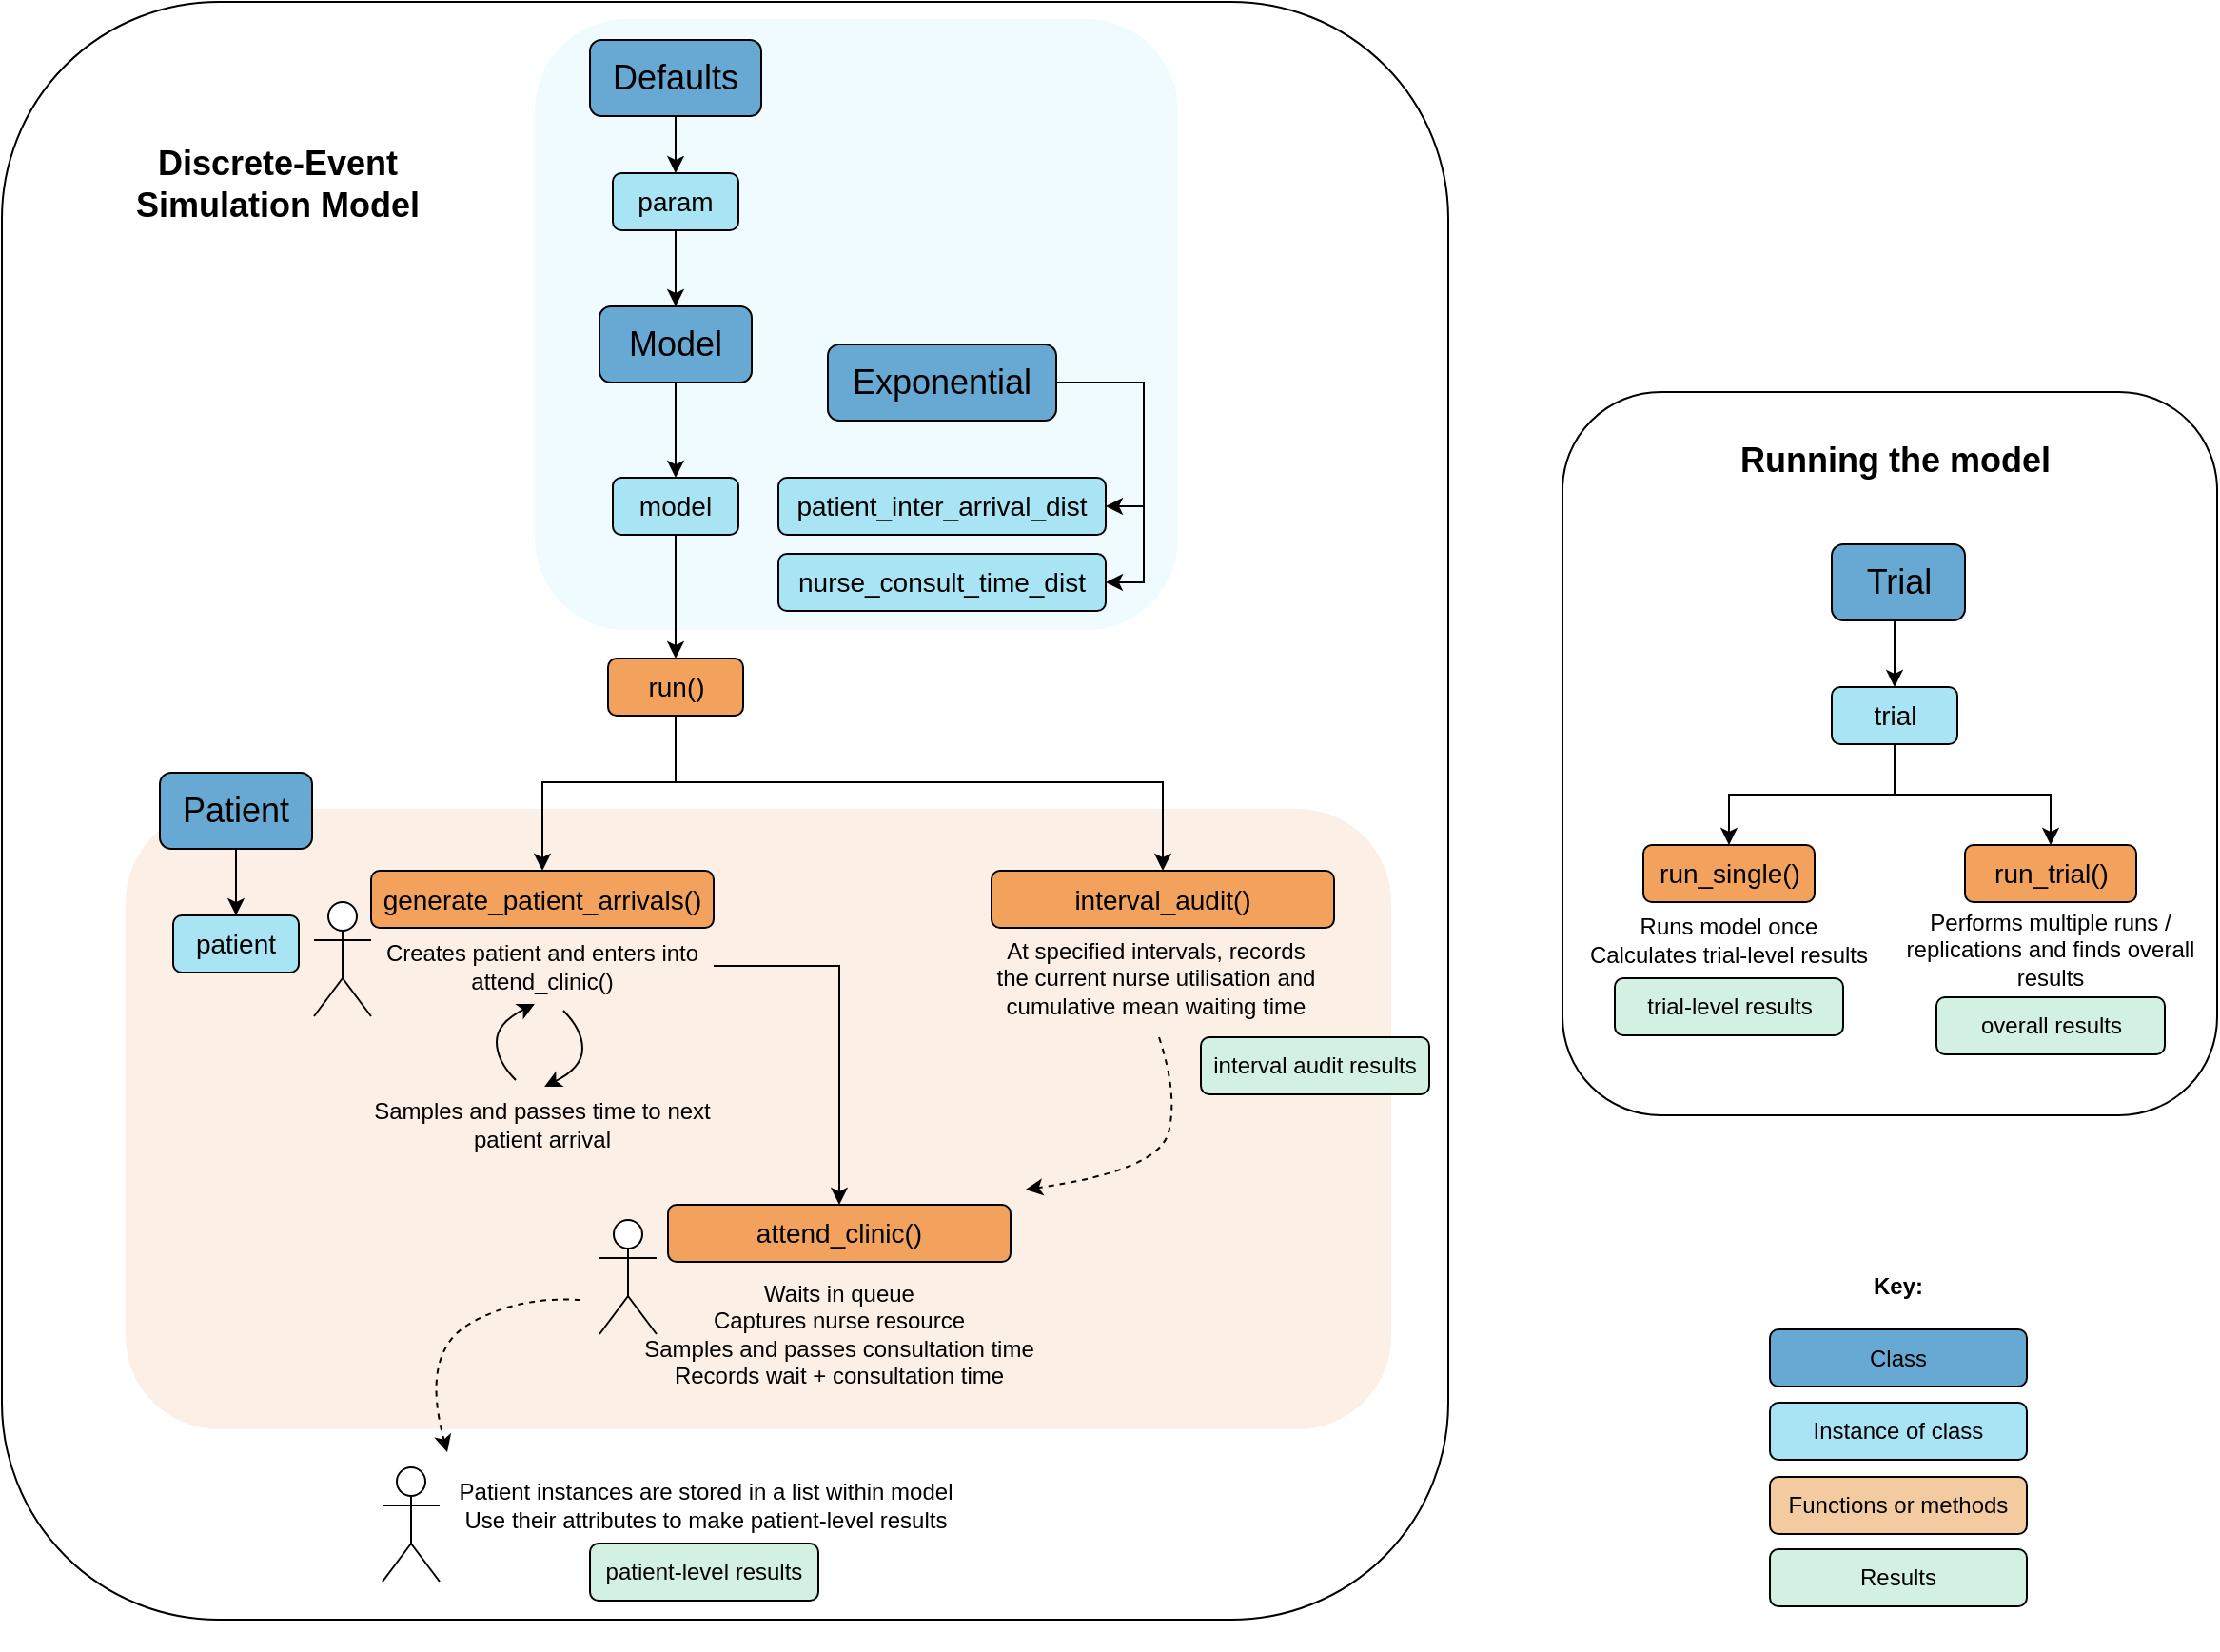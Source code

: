 <mxfile version="24.8.6">
  <diagram name="Page-1" id="ynTKS2v_TZv17swCPKiS">
    <mxGraphModel dx="2796" dy="1049" grid="1" gridSize="10" guides="1" tooltips="1" connect="1" arrows="1" fold="1" page="1" pageScale="1" pageWidth="827" pageHeight="1169" math="0" shadow="0">
      <root>
        <mxCell id="0" />
        <mxCell id="1" parent="0" />
        <mxCell id="ltitkqDnKHNBnyyiyaz9-99" value="" style="rounded=1;whiteSpace=wrap;html=1;fillColor=#FFFFFF;" vertex="1" parent="1">
          <mxGeometry x="540" y="205" width="344" height="380" as="geometry" />
        </mxCell>
        <mxCell id="ltitkqDnKHNBnyyiyaz9-95" value="" style="rounded=1;whiteSpace=wrap;html=1;fillColor=#FFFFFF;" vertex="1" parent="1">
          <mxGeometry x="-280" width="760" height="850" as="geometry" />
        </mxCell>
        <mxCell id="ltitkqDnKHNBnyyiyaz9-87" value="" style="rounded=1;whiteSpace=wrap;html=1;strokeColor=none;fillColor=#FCEFE6;fontStyle=1" vertex="1" parent="1">
          <mxGeometry x="-215" y="424" width="665" height="326" as="geometry" />
        </mxCell>
        <mxCell id="ltitkqDnKHNBnyyiyaz9-67" value="" style="rounded=1;whiteSpace=wrap;html=1;strokeColor=none;fillColor=#f0fbff;fontStyle=1" vertex="1" parent="1">
          <mxGeometry y="9" width="338" height="321" as="geometry" />
        </mxCell>
        <mxCell id="ltitkqDnKHNBnyyiyaz9-64" style="edgeStyle=orthogonalEdgeStyle;rounded=0;orthogonalLoop=1;jettySize=auto;html=1;exitX=1;exitY=0.5;exitDx=0;exitDy=0;entryX=1;entryY=0.5;entryDx=0;entryDy=0;" edge="1" parent="1" source="ltitkqDnKHNBnyyiyaz9-3" target="ltitkqDnKHNBnyyiyaz9-30">
          <mxGeometry relative="1" as="geometry" />
        </mxCell>
        <mxCell id="ltitkqDnKHNBnyyiyaz9-65" style="edgeStyle=orthogonalEdgeStyle;rounded=0;orthogonalLoop=1;jettySize=auto;html=1;exitX=1;exitY=0.5;exitDx=0;exitDy=0;entryX=1;entryY=0.5;entryDx=0;entryDy=0;" edge="1" parent="1" source="ltitkqDnKHNBnyyiyaz9-3" target="ltitkqDnKHNBnyyiyaz9-31">
          <mxGeometry relative="1" as="geometry" />
        </mxCell>
        <mxCell id="ltitkqDnKHNBnyyiyaz9-3" value="&lt;font style=&quot;font-size: 18px;&quot;&gt;Exponential&lt;/font&gt;" style="rounded=1;whiteSpace=wrap;html=1;fillColor=#68A9D4;" vertex="1" parent="1">
          <mxGeometry x="154" y="180" width="120" height="40" as="geometry" />
        </mxCell>
        <mxCell id="ltitkqDnKHNBnyyiyaz9-50" style="edgeStyle=orthogonalEdgeStyle;rounded=0;orthogonalLoop=1;jettySize=auto;html=1;exitX=0.5;exitY=1;exitDx=0;exitDy=0;entryX=0.5;entryY=0;entryDx=0;entryDy=0;" edge="1" parent="1" source="ltitkqDnKHNBnyyiyaz9-4" target="ltitkqDnKHNBnyyiyaz9-7">
          <mxGeometry relative="1" as="geometry" />
        </mxCell>
        <mxCell id="ltitkqDnKHNBnyyiyaz9-4" value="&lt;font style=&quot;font-size: 18px;&quot;&gt;Defaults&lt;/font&gt;" style="rounded=1;whiteSpace=wrap;html=1;fillColor=#68A9D4;" vertex="1" parent="1">
          <mxGeometry x="29" y="20" width="90" height="40" as="geometry" />
        </mxCell>
        <mxCell id="ltitkqDnKHNBnyyiyaz9-62" style="edgeStyle=orthogonalEdgeStyle;rounded=0;orthogonalLoop=1;jettySize=auto;html=1;exitX=0.5;exitY=1;exitDx=0;exitDy=0;entryX=0.5;entryY=0;entryDx=0;entryDy=0;" edge="1" parent="1" source="ltitkqDnKHNBnyyiyaz9-5" target="ltitkqDnKHNBnyyiyaz9-8">
          <mxGeometry relative="1" as="geometry" />
        </mxCell>
        <mxCell id="ltitkqDnKHNBnyyiyaz9-5" value="&lt;font style=&quot;font-size: 18px;&quot;&gt;Model&lt;/font&gt;" style="rounded=1;whiteSpace=wrap;html=1;fillColor=#68A9D4;" vertex="1" parent="1">
          <mxGeometry x="34" y="160" width="80" height="40" as="geometry" />
        </mxCell>
        <mxCell id="ltitkqDnKHNBnyyiyaz9-92" style="edgeStyle=orthogonalEdgeStyle;rounded=0;orthogonalLoop=1;jettySize=auto;html=1;exitX=0.5;exitY=1;exitDx=0;exitDy=0;entryX=0.5;entryY=0;entryDx=0;entryDy=0;" edge="1" parent="1" source="ltitkqDnKHNBnyyiyaz9-6" target="ltitkqDnKHNBnyyiyaz9-28">
          <mxGeometry relative="1" as="geometry" />
        </mxCell>
        <mxCell id="ltitkqDnKHNBnyyiyaz9-6" value="&lt;font style=&quot;font-size: 18px;&quot;&gt;Trial&lt;/font&gt;" style="rounded=1;whiteSpace=wrap;html=1;fillColor=#68A9D4;" vertex="1" parent="1">
          <mxGeometry x="681.5" y="285" width="70" height="40" as="geometry" />
        </mxCell>
        <mxCell id="ltitkqDnKHNBnyyiyaz9-61" style="edgeStyle=orthogonalEdgeStyle;rounded=0;orthogonalLoop=1;jettySize=auto;html=1;exitX=0.5;exitY=1;exitDx=0;exitDy=0;entryX=0.5;entryY=0;entryDx=0;entryDy=0;" edge="1" parent="1" source="ltitkqDnKHNBnyyiyaz9-7" target="ltitkqDnKHNBnyyiyaz9-5">
          <mxGeometry relative="1" as="geometry" />
        </mxCell>
        <mxCell id="ltitkqDnKHNBnyyiyaz9-7" value="&lt;font style=&quot;font-size: 14px;&quot;&gt;param&lt;/font&gt;" style="rounded=1;whiteSpace=wrap;html=1;fillColor=#A9E4F5;" vertex="1" parent="1">
          <mxGeometry x="41" y="90" width="66" height="30" as="geometry" />
        </mxCell>
        <mxCell id="ltitkqDnKHNBnyyiyaz9-68" style="edgeStyle=orthogonalEdgeStyle;rounded=0;orthogonalLoop=1;jettySize=auto;html=1;exitX=0.5;exitY=1;exitDx=0;exitDy=0;entryX=0.5;entryY=0;entryDx=0;entryDy=0;" edge="1" parent="1" source="ltitkqDnKHNBnyyiyaz9-8" target="ltitkqDnKHNBnyyiyaz9-9">
          <mxGeometry relative="1" as="geometry" />
        </mxCell>
        <mxCell id="ltitkqDnKHNBnyyiyaz9-8" value="&lt;font style=&quot;font-size: 14px;&quot;&gt;model&lt;/font&gt;" style="rounded=1;whiteSpace=wrap;html=1;fillColor=#A9E4F5;" vertex="1" parent="1">
          <mxGeometry x="41" y="250" width="66" height="30" as="geometry" />
        </mxCell>
        <mxCell id="ltitkqDnKHNBnyyiyaz9-77" style="edgeStyle=orthogonalEdgeStyle;rounded=0;orthogonalLoop=1;jettySize=auto;html=1;exitX=0.5;exitY=1;exitDx=0;exitDy=0;entryX=0.5;entryY=0;entryDx=0;entryDy=0;" edge="1" parent="1" source="ltitkqDnKHNBnyyiyaz9-9" target="ltitkqDnKHNBnyyiyaz9-10">
          <mxGeometry relative="1" as="geometry">
            <Array as="points">
              <mxPoint x="74" y="410" />
              <mxPoint x="4" y="410" />
            </Array>
          </mxGeometry>
        </mxCell>
        <mxCell id="ltitkqDnKHNBnyyiyaz9-81" style="edgeStyle=orthogonalEdgeStyle;rounded=0;orthogonalLoop=1;jettySize=auto;html=1;exitX=0.5;exitY=1;exitDx=0;exitDy=0;entryX=0.5;entryY=0;entryDx=0;entryDy=0;" edge="1" parent="1" source="ltitkqDnKHNBnyyiyaz9-9" target="ltitkqDnKHNBnyyiyaz9-11">
          <mxGeometry relative="1" as="geometry">
            <Array as="points">
              <mxPoint x="74" y="410" />
              <mxPoint x="330" y="410" />
            </Array>
          </mxGeometry>
        </mxCell>
        <mxCell id="ltitkqDnKHNBnyyiyaz9-9" value="&lt;span style=&quot;font-size: 14px;&quot;&gt;run()&lt;/span&gt;" style="rounded=1;whiteSpace=wrap;html=1;fillColor=#F2A25C;" vertex="1" parent="1">
          <mxGeometry x="38.5" y="345" width="71" height="30" as="geometry" />
        </mxCell>
        <mxCell id="ltitkqDnKHNBnyyiyaz9-10" value="&lt;span style=&quot;font-size: 14px;&quot;&gt;generate_patient_arrivals()&lt;/span&gt;" style="rounded=1;whiteSpace=wrap;html=1;fillColor=#F2A25C;" vertex="1" parent="1">
          <mxGeometry x="-86" y="456.5" width="180" height="30" as="geometry" />
        </mxCell>
        <mxCell id="ltitkqDnKHNBnyyiyaz9-11" value="&lt;span style=&quot;font-size: 14px;&quot;&gt;interval_audit()&lt;/span&gt;" style="rounded=1;whiteSpace=wrap;html=1;fillColor=#F2A25C;" vertex="1" parent="1">
          <mxGeometry x="240" y="456.5" width="180" height="30" as="geometry" />
        </mxCell>
        <mxCell id="ltitkqDnKHNBnyyiyaz9-73" style="edgeStyle=orthogonalEdgeStyle;rounded=0;orthogonalLoop=1;jettySize=auto;html=1;exitX=1;exitY=0.5;exitDx=0;exitDy=0;entryX=0.5;entryY=0;entryDx=0;entryDy=0;" edge="1" parent="1" source="ltitkqDnKHNBnyyiyaz9-12" target="ltitkqDnKHNBnyyiyaz9-13">
          <mxGeometry relative="1" as="geometry" />
        </mxCell>
        <mxCell id="ltitkqDnKHNBnyyiyaz9-12" value="Creates patient and enters into attend_clinic()" style="text;html=1;align=center;verticalAlign=middle;whiteSpace=wrap;rounded=0;" vertex="1" parent="1">
          <mxGeometry x="-86" y="486.5" width="180" height="40" as="geometry" />
        </mxCell>
        <mxCell id="ltitkqDnKHNBnyyiyaz9-13" value="&lt;span style=&quot;font-size: 14px;&quot;&gt;attend_clinic()&lt;/span&gt;" style="rounded=1;whiteSpace=wrap;html=1;fillColor=#F2A25C;" vertex="1" parent="1">
          <mxGeometry x="70" y="632" width="180" height="30" as="geometry" />
        </mxCell>
        <mxCell id="ltitkqDnKHNBnyyiyaz9-14" value="Samples and passes time to next patient arrival" style="text;html=1;align=center;verticalAlign=middle;whiteSpace=wrap;rounded=0;" vertex="1" parent="1">
          <mxGeometry x="-86" y="570" width="180" height="40" as="geometry" />
        </mxCell>
        <mxCell id="ltitkqDnKHNBnyyiyaz9-17" value="" style="curved=1;endArrow=classic;html=1;rounded=0;" edge="1" parent="1">
          <mxGeometry width="50" height="50" relative="1" as="geometry">
            <mxPoint x="-10" y="566.5" as="sourcePoint" />
            <mxPoint y="526.5" as="targetPoint" />
            <Array as="points">
              <mxPoint x="-20" y="556.5" />
              <mxPoint x="-20" y="536.5" />
            </Array>
          </mxGeometry>
        </mxCell>
        <mxCell id="ltitkqDnKHNBnyyiyaz9-18" value="&lt;div&gt;&lt;br&gt;&lt;/div&gt;&lt;div&gt;&lt;br&gt;&lt;/div&gt;" style="shape=umlActor;verticalLabelPosition=bottom;verticalAlign=top;html=1;outlineConnect=0;" vertex="1" parent="1">
          <mxGeometry x="-116" y="473" width="30" height="60" as="geometry" />
        </mxCell>
        <mxCell id="ltitkqDnKHNBnyyiyaz9-21" value="&lt;div&gt;&lt;br&gt;&lt;/div&gt;&lt;div&gt;&lt;br&gt;&lt;/div&gt;" style="shape=umlActor;verticalLabelPosition=bottom;verticalAlign=top;html=1;outlineConnect=0;" vertex="1" parent="1">
          <mxGeometry x="34" y="640" width="30" height="60" as="geometry" />
        </mxCell>
        <mxCell id="ltitkqDnKHNBnyyiyaz9-22" value="Waits in queue&lt;div&gt;Captures nurse resource&lt;/div&gt;&lt;div&gt;Samples and passes consultation time&lt;/div&gt;&lt;div&gt;Records wait + consultation time&lt;/div&gt;" style="text;html=1;align=center;verticalAlign=middle;whiteSpace=wrap;rounded=0;" vertex="1" parent="1">
          <mxGeometry x="45" y="680" width="230" height="40" as="geometry" />
        </mxCell>
        <mxCell id="ltitkqDnKHNBnyyiyaz9-23" value="&lt;div&gt;&lt;br&gt;&lt;/div&gt;&lt;div&gt;&lt;br&gt;&lt;/div&gt;" style="shape=umlActor;verticalLabelPosition=bottom;verticalAlign=top;html=1;outlineConnect=0;" vertex="1" parent="1">
          <mxGeometry x="-80" y="770" width="30" height="60" as="geometry" />
        </mxCell>
        <mxCell id="ltitkqDnKHNBnyyiyaz9-24" value="Patient instances are stored in a list within model&lt;div&gt;Use their attributes to make patient-level results&lt;/div&gt;" style="text;html=1;align=center;verticalAlign=middle;whiteSpace=wrap;rounded=0;" vertex="1" parent="1">
          <mxGeometry x="-50" y="770" width="280" height="40" as="geometry" />
        </mxCell>
        <mxCell id="ltitkqDnKHNBnyyiyaz9-98" style="edgeStyle=orthogonalEdgeStyle;rounded=0;orthogonalLoop=1;jettySize=auto;html=1;exitX=0.5;exitY=1;exitDx=0;exitDy=0;" edge="1" parent="1" source="ltitkqDnKHNBnyyiyaz9-25" target="ltitkqDnKHNBnyyiyaz9-29">
          <mxGeometry relative="1" as="geometry" />
        </mxCell>
        <mxCell id="ltitkqDnKHNBnyyiyaz9-25" value="&lt;font style=&quot;font-size: 18px;&quot;&gt;Patient&lt;/font&gt;" style="rounded=1;whiteSpace=wrap;html=1;fillColor=#68A9D4;" vertex="1" parent="1">
          <mxGeometry x="-197" y="405" width="80" height="40" as="geometry" />
        </mxCell>
        <mxCell id="ltitkqDnKHNBnyyiyaz9-93" style="edgeStyle=orthogonalEdgeStyle;rounded=0;orthogonalLoop=1;jettySize=auto;html=1;exitX=0.5;exitY=1;exitDx=0;exitDy=0;entryX=0.5;entryY=0;entryDx=0;entryDy=0;" edge="1" parent="1" source="ltitkqDnKHNBnyyiyaz9-28" target="ltitkqDnKHNBnyyiyaz9-32">
          <mxGeometry relative="1" as="geometry" />
        </mxCell>
        <mxCell id="ltitkqDnKHNBnyyiyaz9-94" style="edgeStyle=orthogonalEdgeStyle;rounded=0;orthogonalLoop=1;jettySize=auto;html=1;exitX=0.5;exitY=1;exitDx=0;exitDy=0;" edge="1" parent="1" source="ltitkqDnKHNBnyyiyaz9-28" target="ltitkqDnKHNBnyyiyaz9-33">
          <mxGeometry relative="1" as="geometry" />
        </mxCell>
        <mxCell id="ltitkqDnKHNBnyyiyaz9-28" value="&lt;font style=&quot;font-size: 14px;&quot;&gt;trial&lt;/font&gt;" style="rounded=1;whiteSpace=wrap;html=1;fillColor=#A9E4F5;" vertex="1" parent="1">
          <mxGeometry x="681.5" y="360" width="66" height="30" as="geometry" />
        </mxCell>
        <mxCell id="ltitkqDnKHNBnyyiyaz9-29" value="&lt;font style=&quot;font-size: 14px;&quot;&gt;patient&lt;/font&gt;" style="rounded=1;whiteSpace=wrap;html=1;fillColor=#A9E4F5;" vertex="1" parent="1">
          <mxGeometry x="-190" y="480" width="66" height="30" as="geometry" />
        </mxCell>
        <mxCell id="ltitkqDnKHNBnyyiyaz9-30" value="&lt;font style=&quot;font-size: 14px;&quot;&gt;patient_inter_arrival_dist&lt;/font&gt;" style="rounded=1;whiteSpace=wrap;html=1;fillColor=#A9E4F5;" vertex="1" parent="1">
          <mxGeometry x="128" y="250" width="172" height="30" as="geometry" />
        </mxCell>
        <mxCell id="ltitkqDnKHNBnyyiyaz9-31" value="&lt;font style=&quot;font-size: 14px;&quot;&gt;nurse_consult_time_dist&lt;/font&gt;" style="rounded=1;whiteSpace=wrap;html=1;fillColor=#A9E4F5;" vertex="1" parent="1">
          <mxGeometry x="128" y="290" width="172" height="30" as="geometry" />
        </mxCell>
        <mxCell id="ltitkqDnKHNBnyyiyaz9-32" value="&lt;font style=&quot;font-size: 14px;&quot;&gt;run_single()&lt;/font&gt;" style="rounded=1;whiteSpace=wrap;html=1;fillColor=#F2A25C;" vertex="1" parent="1">
          <mxGeometry x="582.5" y="443" width="90" height="30" as="geometry" />
        </mxCell>
        <mxCell id="ltitkqDnKHNBnyyiyaz9-33" value="&lt;font style=&quot;font-size: 14px;&quot;&gt;run_trial()&lt;/font&gt;" style="rounded=1;whiteSpace=wrap;html=1;fillColor=#F2A25C;" vertex="1" parent="1">
          <mxGeometry x="751.5" y="443" width="90" height="30" as="geometry" />
        </mxCell>
        <mxCell id="ltitkqDnKHNBnyyiyaz9-34" value="Runs model once&lt;div&gt;Calculates trial-level results&lt;/div&gt;" style="text;html=1;align=center;verticalAlign=middle;whiteSpace=wrap;rounded=0;" vertex="1" parent="1">
          <mxGeometry x="540" y="473" width="175" height="40" as="geometry" />
        </mxCell>
        <mxCell id="ltitkqDnKHNBnyyiyaz9-35" value="patient-level results" style="rounded=1;whiteSpace=wrap;html=1;fillColor=#D3F1E2;" vertex="1" parent="1">
          <mxGeometry x="29" y="810" width="120" height="30" as="geometry" />
        </mxCell>
        <mxCell id="ltitkqDnKHNBnyyiyaz9-36" value="interval audit results" style="rounded=1;whiteSpace=wrap;html=1;fillColor=#D3F1E2;" vertex="1" parent="1">
          <mxGeometry x="350" y="544" width="120" height="30" as="geometry" />
        </mxCell>
        <mxCell id="ltitkqDnKHNBnyyiyaz9-37" value="trial-level results" style="rounded=1;whiteSpace=wrap;html=1;fillColor=#D3F1E2;" vertex="1" parent="1">
          <mxGeometry x="567.5" y="513" width="120" height="30" as="geometry" />
        </mxCell>
        <mxCell id="ltitkqDnKHNBnyyiyaz9-38" value="overall results" style="rounded=1;whiteSpace=wrap;html=1;fillColor=#D3F1E2;" vertex="1" parent="1">
          <mxGeometry x="736.5" y="523" width="120" height="30" as="geometry" />
        </mxCell>
        <mxCell id="ltitkqDnKHNBnyyiyaz9-39" value="Performs multiple runs / replications and finds overall results" style="text;html=1;align=center;verticalAlign=middle;whiteSpace=wrap;rounded=0;" vertex="1" parent="1">
          <mxGeometry x="709" y="478" width="175" height="40" as="geometry" />
        </mxCell>
        <mxCell id="ltitkqDnKHNBnyyiyaz9-40" value="At specified intervals, records the current nurse utilisation and cumulative mean waiting time" style="text;html=1;align=center;verticalAlign=middle;whiteSpace=wrap;rounded=0;" vertex="1" parent="1">
          <mxGeometry x="239" y="493" width="175" height="40" as="geometry" />
        </mxCell>
        <mxCell id="ltitkqDnKHNBnyyiyaz9-41" value="Key:" style="text;html=1;align=center;verticalAlign=middle;whiteSpace=wrap;rounded=0;fontStyle=1" vertex="1" parent="1">
          <mxGeometry x="694" y="662" width="45" height="25" as="geometry" />
        </mxCell>
        <mxCell id="ltitkqDnKHNBnyyiyaz9-42" value="Results" style="rounded=1;whiteSpace=wrap;html=1;fillColor=#D3F1E2;" vertex="1" parent="1">
          <mxGeometry x="649" y="813" width="135" height="30" as="geometry" />
        </mxCell>
        <mxCell id="ltitkqDnKHNBnyyiyaz9-43" value="Functions or methods" style="rounded=1;whiteSpace=wrap;html=1;fillColor=#F4CBA1;" vertex="1" parent="1">
          <mxGeometry x="649" y="775" width="135" height="30" as="geometry" />
        </mxCell>
        <mxCell id="ltitkqDnKHNBnyyiyaz9-44" value="Instance of class" style="rounded=1;whiteSpace=wrap;html=1;fillColor=#A9E4F5;" vertex="1" parent="1">
          <mxGeometry x="649" y="736" width="135" height="30" as="geometry" />
        </mxCell>
        <mxCell id="ltitkqDnKHNBnyyiyaz9-45" value="Class" style="rounded=1;whiteSpace=wrap;html=1;fillColor=#68A9D4;" vertex="1" parent="1">
          <mxGeometry x="649" y="697.5" width="135" height="30" as="geometry" />
        </mxCell>
        <mxCell id="ltitkqDnKHNBnyyiyaz9-72" value="" style="curved=1;endArrow=classic;html=1;rounded=0;" edge="1" parent="1">
          <mxGeometry width="50" height="50" relative="1" as="geometry">
            <mxPoint x="15" y="530" as="sourcePoint" />
            <mxPoint x="5" y="570" as="targetPoint" />
            <Array as="points">
              <mxPoint x="25" y="540" />
              <mxPoint x="25" y="560" />
            </Array>
          </mxGeometry>
        </mxCell>
        <mxCell id="ltitkqDnKHNBnyyiyaz9-78" style="edgeStyle=orthogonalEdgeStyle;rounded=0;orthogonalLoop=1;jettySize=auto;html=1;exitX=0.5;exitY=1;exitDx=0;exitDy=0;" edge="1" parent="1" source="ltitkqDnKHNBnyyiyaz9-22" target="ltitkqDnKHNBnyyiyaz9-22">
          <mxGeometry relative="1" as="geometry" />
        </mxCell>
        <mxCell id="ltitkqDnKHNBnyyiyaz9-82" value="" style="curved=1;endArrow=classic;html=1;rounded=0;dashed=1;" edge="1" parent="1">
          <mxGeometry width="50" height="50" relative="1" as="geometry">
            <mxPoint x="328" y="544" as="sourcePoint" />
            <mxPoint x="258" y="624" as="targetPoint" />
            <Array as="points">
              <mxPoint x="338" y="574" />
              <mxPoint x="328" y="614" />
            </Array>
          </mxGeometry>
        </mxCell>
        <mxCell id="ltitkqDnKHNBnyyiyaz9-88" value="" style="curved=1;endArrow=classic;html=1;rounded=0;dashed=1;" edge="1" parent="1">
          <mxGeometry width="50" height="50" relative="1" as="geometry">
            <mxPoint x="24" y="682" as="sourcePoint" />
            <mxPoint x="-46" y="762" as="targetPoint" />
            <Array as="points">
              <mxPoint x="-10" y="680" />
              <mxPoint x="-60" y="710" />
            </Array>
          </mxGeometry>
        </mxCell>
        <mxCell id="ltitkqDnKHNBnyyiyaz9-96" value="&lt;font style=&quot;font-size: 18px;&quot;&gt;Discrete-Event Simulation Model&lt;/font&gt;" style="text;html=1;align=center;verticalAlign=middle;whiteSpace=wrap;rounded=0;fontStyle=1" vertex="1" parent="1">
          <mxGeometry x="-230" y="60" width="190" height="71" as="geometry" />
        </mxCell>
        <mxCell id="ltitkqDnKHNBnyyiyaz9-100" value="&lt;font style=&quot;font-size: 18px;&quot;&gt;Running the model&lt;/font&gt;" style="text;html=1;align=center;verticalAlign=middle;whiteSpace=wrap;rounded=0;fontStyle=1" vertex="1" parent="1">
          <mxGeometry x="619.5" y="225" width="190" height="31" as="geometry" />
        </mxCell>
      </root>
    </mxGraphModel>
  </diagram>
</mxfile>
